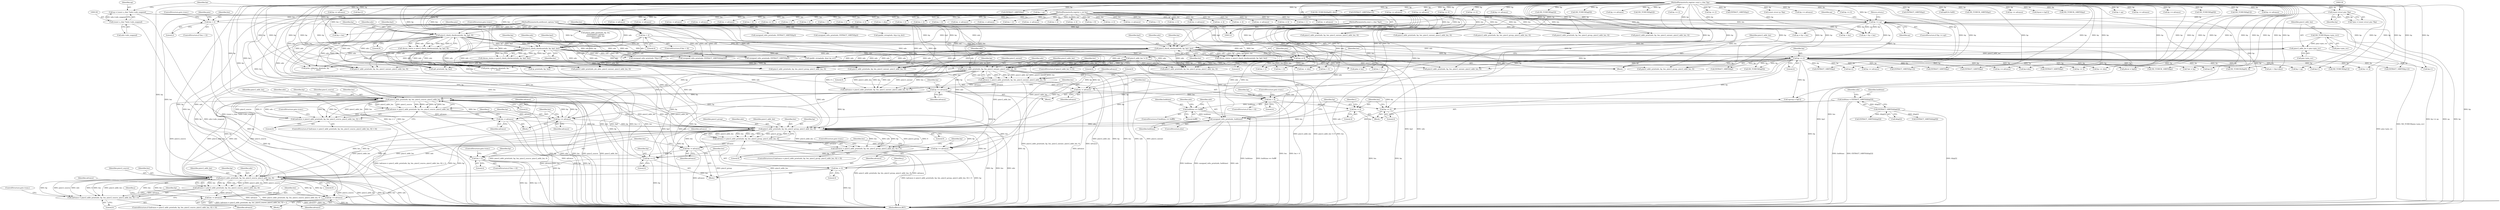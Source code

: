 digraph "0_tcpdump_5dc1860d8267b1e0cb78c9ffa2a40bea2fdb3ddc_4@pointer" {
"1000940" [label="(Call,pimv2_addr_print(ndo, bp, len, pimv2_source, pimv2_addr_len, 0))"];
"1000866" [label="(Call,pimv2_addr_print(ndo, bp, len, pimv2_group, pimv2_addr_len, 0))"];
"1000772" [label="(Call,pimv2_addr_print(ndo, bp, len, pimv2_unicast, pimv2_addr_len, 0))"];
"1000224" [label="(Call,pimv2_check_checksum(ndo, bp, bp2, 8))"];
"1000120" [label="(MethodParameterIn,netdissect_options *ndo)"];
"1000121" [label="(MethodParameterIn,register const u_char *bp)"];
"1000143" [label="(Call,bp >= ep)"];
"1000129" [label="(Call,(const struct pim *)bp)"];
"1000135" [label="(Call,ep = (const u_char *)ndo->ndo_snapend)"];
"1000137" [label="(Call,(const u_char *)ndo->ndo_snapend)"];
"1000123" [label="(MethodParameterIn,const u_char *bp2)"];
"1000236" [label="(Call,pimv2_check_checksum(ndo, bp, bp2, len))"];
"1000181" [label="(Call,len < 4)"];
"1000159" [label="(Call,len < 2)"];
"1000122" [label="(MethodParameterIn,register u_int len)"];
"1000245" [label="(Call,pimv2_check_checksum(ndo, bp, bp2, len))"];
"1000271" [label="(Call,bp += 4)"];
"1000274" [label="(Call,len -= 4)"];
"1000173" [label="(Call,pimv2_addr_len != 0)"];
"1000167" [label="(Call,pimv2_addr_len = pim->pim_rsv)"];
"1000163" [label="(Call,ND_TCHECK(pim->pim_rsv))"];
"1000940" [label="(Call,pimv2_addr_print(ndo, bp, len, pimv2_source, pimv2_addr_len, 0))"];
"1000949" [label="(Call,bp += advance)"];
"1000938" [label="(Call,advance = pimv2_addr_print(ndo, bp, len, pimv2_source, pimv2_addr_len, 0))"];
"1000781" [label="(Call,bp += advance)"];
"1000770" [label="(Call,advance = pimv2_addr_print(ndo, bp, len, pimv2_unicast, pimv2_addr_len, 0))"];
"1000912" [label="(Call,bp += 4)"];
"1000875" [label="(Call,bp += advance)"];
"1000864" [label="(Call,advance = pimv2_addr_print(ndo, bp, len, pimv2_group, pimv2_addr_len, 0))"];
"1000952" [label="(Call,len -= advance)"];
"1000915" [label="(Call,len -= 4)"];
"1000882" [label="(Call,len < 4)"];
"1000878" [label="(Call,len -= advance)"];
"1000977" [label="(Call,pimv2_addr_print(ndo, bp, len, pimv2_source, pimv2_addr_len, 0))"];
"1000986" [label="(Call,bp += advance)"];
"1000975" [label="(Call,advance = pimv2_addr_print(ndo, bp, len, pimv2_source, pimv2_addr_len, 0))"];
"1000989" [label="(Call,len -= advance)"];
"1000835" [label="(Call,unsigned_relts_print(ndo, holdtime))"];
"1000827" [label="(Call,holdtime == 0xffff)"];
"1000801" [label="(Call,holdtime = EXTRACT_16BITS(&bp[2]))"];
"1000803" [label="(Call,EXTRACT_16BITS(&bp[2]))"];
"1000838" [label="(Call,bp += 4)"];
"1000841" [label="(Call,len -= 4)"];
"1000788" [label="(Call,len < 4)"];
"1000784" [label="(Call,len -= advance)"];
"1000863" [label="(Call,(advance = pimv2_addr_print(ndo, bp, len, pimv2_group, pimv2_addr_len, 0)) < 0)"];
"1000937" [label="(Call,(advance = pimv2_addr_print(ndo, bp, len, pimv2_source, pimv2_addr_len, 0)) < 0)"];
"1000974" [label="(Call,(advance = pimv2_addr_print(ndo, bp, len, pimv2_source, pimv2_addr_len, 0)) < 0)"];
"1000976" [label="(Identifier,advance)"];
"1001291" [label="(Call,bp += advance)"];
"1000391" [label="(Call,bp+2)"];
"1000386" [label="(Call,EXTRACT_16BITS(bp))"];
"1000131" [label="(Identifier,bp)"];
"1000124" [label="(Block,)"];
"1000184" [label="(ControlStructure,goto trunc;)"];
"1000810" [label="(Identifier,ndo)"];
"1001294" [label="(Call,len -= advance)"];
"1000127" [label="(Call,*pim = (const struct pim *)bp)"];
"1000763" [label="(Block,)"];
"1000222" [label="(Call,cksum_status = pimv2_check_checksum(ndo, bp, bp2, 8))"];
"1000953" [label="(Identifier,len)"];
"1001417" [label="(Call,pimv2_addr_print(ndo, bp, len, pimv2_unicast, pimv2_addr_len, 0))"];
"1000801" [label="(Call,holdtime = EXTRACT_16BITS(&bp[2]))"];
"1000839" [label="(Identifier,bp)"];
"1000777" [label="(Identifier,pimv2_addr_len)"];
"1000297" [label="(Call,ND_TCHECK2(bp[0], 4))"];
"1000870" [label="(Identifier,pimv2_group)"];
"1000964" [label="(Block,)"];
"1000274" [label="(Call,len -= 4)"];
"1000775" [label="(Identifier,len)"];
"1001010" [label="(Call,EXTRACT_16BITS(bp))"];
"1001171" [label="(Call,bp < ep)"];
"1000977" [label="(Call,pimv2_addr_print(ndo, bp, len, pimv2_source, pimv2_addr_len, 0))"];
"1000866" [label="(Call,pimv2_addr_print(ndo, bp, len, pimv2_group, pimv2_addr_len, 0))"];
"1000843" [label="(Literal,4)"];
"1001199" [label="(Call,len -= advance)"];
"1001468" [label="(Call,len -= advance)"];
"1000926" [label="(Identifier,j)"];
"1000719" [label="(Call,len -= advance)"];
"1000500" [label="(Call,unsigned_relts_print(ndo, *(bp+1)))"];
"1000954" [label="(Identifier,advance)"];
"1000340" [label="(Call,ND_TCHECK2(bp[0], olen))"];
"1000150" [label="(Call,bp + len)"];
"1000172" [label="(ControlStructure,if (pimv2_addr_len != 0))"];
"1000990" [label="(Identifier,len)"];
"1000840" [label="(Literal,4)"];
"1000135" [label="(Call,ep = (const u_char *)ndo->ndo_snapend)"];
"1000789" [label="(Identifier,len)"];
"1000913" [label="(Identifier,bp)"];
"1000912" [label="(Call,bp += 4)"];
"1000464" [label="(Call,EXTRACT_32BITS(bp))"];
"1001429" [label="(Call,len -= advance)"];
"1000122" [label="(MethodParameterIn,register u_int len)"];
"1000769" [label="(Call,(advance = pimv2_addr_print(ndo, bp, len, pimv2_unicast, pimv2_addr_len, 0)) < 0)"];
"1001360" [label="(Call,pfxcnt = bp[0])"];
"1000145" [label="(Identifier,ep)"];
"1001383" [label="(Call,len < 4)"];
"1000167" [label="(Call,pimv2_addr_len = pim->pim_rsv)"];
"1000390" [label="(Call,EXTRACT_16BITS(bp+2))"];
"1000774" [label="(Identifier,bp)"];
"1000536" [label="(Call,*ptr = bp)"];
"1001110" [label="(Call,bp += advance)"];
"1000836" [label="(Identifier,ndo)"];
"1000716" [label="(Call,bp += advance)"];
"1000920" [label="(Identifier,j)"];
"1000841" [label="(Call,len -= 4)"];
"1000234" [label="(Call,cksum_status = pimv2_check_checksum(ndo, bp, bp2, len))"];
"1000917" [label="(Literal,4)"];
"1000168" [label="(Identifier,pimv2_addr_len)"];
"1000236" [label="(Call,pimv2_check_checksum(ndo, bp, bp2, len))"];
"1000984" [label="(Literal,0)"];
"1001157" [label="(Call,bp += 4)"];
"1000947" [label="(Literal,0)"];
"1000144" [label="(Identifier,bp)"];
"1000938" [label="(Call,advance = pimv2_addr_print(ndo, bp, len, pimv2_source, pimv2_addr_len, 0))"];
"1000635" [label="(Call,len == 0)"];
"1000137" [label="(Call,(const u_char *)ndo->ndo_snapend)"];
"1000883" [label="(Identifier,len)"];
"1000239" [label="(Identifier,bp2)"];
"1000952" [label="(Call,len -= advance)"];
"1000362" [label="(Call,unsigned_relts_print(ndo, EXTRACT_16BITS(bp)))"];
"1000143" [label="(Call,bp >= ep)"];
"1000155" [label="(Call,bp + len)"];
"1000161" [label="(Literal,2)"];
"1001117" [label="(Call,len < 1)"];
"1001366" [label="(Call,len < 2)"];
"1000867" [label="(Identifier,ndo)"];
"1000987" [label="(Identifier,bp)"];
"1000520" [label="(Call,bp+2)"];
"1001239" [label="(Call,bp += 4)"];
"1000164" [label="(Call,pim->pim_rsv)"];
"1000879" [label="(Identifier,len)"];
"1000989" [label="(Call,len -= advance)"];
"1001504" [label="(Call,pimv2_addr_print(ndo, bp, len, pimv2_group, pimv2_addr_len, 0))"];
"1001235" [label="(Call,len < 4)"];
"1000872" [label="(Literal,0)"];
"1001543" [label="(Call,len < 2)"];
"1001536" [label="(Call,bp += advance)"];
"1000832" [label="(Identifier,ndo)"];
"1001527" [label="(Call,pimv2_addr_print(ndo, bp, len, pimv2_unicast, pimv2_addr_len, 0))"];
"1000880" [label="(Identifier,advance)"];
"1000519" [label="(Call,EXTRACT_16BITS(bp+2))"];
"1000159" [label="(Call,len < 2)"];
"1001187" [label="(Call,pimv2_addr_print(ndo, bp, len,\n \t\t\t\t\t\t\t\tpimv2_unicast,\n\t\t\t\t\t\t\t\tpimv2_addr_len,\n\t\t\t\t\t\t\t\t0))"];
"1000873" [label="(Literal,0)"];
"1000556" [label="(Call,pimv2_addr_print(ndo, ptr, plen, pimv2_unicast, pimv2_addr_len, 0))"];
"1000885" [label="(ControlStructure,goto trunc;)"];
"1001055" [label="(Call,len -= 2)"];
"1000871" [label="(Identifier,pimv2_addr_len)"];
"1000187" [label="(Identifier,pim)"];
"1000770" [label="(Call,advance = pimv2_addr_print(ndo, bp, len, pimv2_unicast, pimv2_addr_len, 0))"];
"1000336" [label="(Call,len < olen)"];
"1001036" [label="(Call,len < 2)"];
"1000776" [label="(Identifier,pimv2_unicast)"];
"1000939" [label="(Identifier,advance)"];
"1000978" [label="(Identifier,ndo)"];
"1001344" [label="(Call,len < 1)"];
"1000329" [label="(Call,bp += 4)"];
"1000248" [label="(Identifier,bp2)"];
"1001040" [label="(Call,ND_TCHECK(bp[2]))"];
"1000162" [label="(ControlStructure,goto trunc;)"];
"1001203" [label="(Call,len < 2)"];
"1000275" [label="(Identifier,len)"];
"1000165" [label="(Identifier,pim)"];
"1000985" [label="(ControlStructure,goto trunc;)"];
"1000226" [label="(Identifier,bp)"];
"1000771" [label="(Identifier,advance)"];
"1000945" [label="(Identifier,pimv2_addr_len)"];
"1000794" [label="(Identifier,bp)"];
"1000293" [label="(Call,len < 4)"];
"1000784" [label="(Call,len -= advance)"];
"1001456" [label="(Call,pimv2_addr_print(ndo, bp, len, pimv2_group, pimv2_addr_len, 0))"];
"1001023" [label="(Call,ND_TCHECK(bp[0]))"];
"1000853" [label="(Block,)"];
"1000877" [label="(Identifier,advance)"];
"1001113" [label="(Call,len -= advance)"];
"1000783" [label="(Identifier,advance)"];
"1000876" [label="(Identifier,bp)"];
"1000950" [label="(Identifier,bp)"];
"1001403" [label="(Call,bp += 4)"];
"1000829" [label="(Literal,0xffff)"];
"1000892" [label="(Call,EXTRACT_16BITS(&bp[0]))"];
"1000610" [label="(Call,len < 4)"];
"1000937" [label="(Call,(advance = pimv2_addr_print(ndo, bp, len, pimv2_source, pimv2_addr_len, 0)) < 0)"];
"1000240" [label="(Identifier,len)"];
"1000582" [label="(Call,print_unknown_data(ndo, bp, \"\n\t    \", olen))"];
"1001078" [label="(Call,len -= advance)"];
"1001134" [label="(Call,len < 2)"];
"1000153" [label="(Call,ep = bp + len)"];
"1001348" [label="(Call,ND_TCHECK(bp[0]))"];
"1001196" [label="(Call,bp += advance)"];
"1001222" [label="(Call,ND_TCHECK(bp[2]))"];
"1000782" [label="(Identifier,bp)"];
"1001539" [label="(Call,len -= advance)"];
"1000663" [label="(Call,ipaddr_string(ndo, &ip->ip_src))"];
"1000707" [label="(Call,pimv2_addr_print(ndo, bp, len, pimv2_group, pimv2_addr_len, 0))"];
"1001012" [label="(Call,bp += 2)"];
"1000927" [label="(Block,)"];
"1000433" [label="(Call,EXTRACT_32BITS(bp))"];
"1001575" [label="(MethodReturn,RET)"];
"1000121" [label="(MethodParameterIn,register const u_char *bp)"];
"1000683" [label="(Call,ip6_print(ndo, bp, len))"];
"1000146" [label="(Return,return;)"];
"1001153" [label="(Call,len < 4)"];
"1000875" [label="(Call,bp += advance)"];
"1001052" [label="(Call,bp += 2)"];
"1001215" [label="(Call,EXTRACT_16BITS(bp))"];
"1000779" [label="(Literal,0)"];
"1001465" [label="(Call,bp += advance)"];
"1000332" [label="(Call,len -= 4)"];
"1000878" [label="(Call,len -= advance)"];
"1000869" [label="(Identifier,len)"];
"1000884" [label="(Literal,4)"];
"1001298" [label="(Call,len < 8)"];
"1000834" [label="(ControlStructure,else)"];
"1000626" [label="(Call,EXTRACT_32BITS(bp))"];
"1000120" [label="(MethodParameterIn,netdissect_options *ndo)"];
"1000641" [label="(Call,(const struct ip *)bp)"];
"1001426" [label="(Call,bp += advance)"];
"1000224" [label="(Call,pimv2_check_checksum(ndo, bp, bp2, 8))"];
"1001513" [label="(Call,bp += advance)"];
"1000160" [label="(Identifier,len)"];
"1000276" [label="(Literal,4)"];
"1000181" [label="(Call,len < 4)"];
"1000982" [label="(Identifier,pimv2_addr_len)"];
"1000249" [label="(Identifier,len)"];
"1000864" [label="(Call,advance = pimv2_addr_print(ndo, bp, len, pimv2_group, pimv2_addr_len, 0))"];
"1001003" [label="(Call,ND_TCHECK_16BITS(bp))"];
"1000802" [label="(Identifier,holdtime)"];
"1001015" [label="(Call,len -= 2)"];
"1001481" [label="(Call,pimv2_addr_print(ndo, bp, len, pimv2_unicast, pimv2_addr_len, 0))"];
"1000602" [label="(Call,len -= olen)"];
"1000846" [label="(Identifier,i)"];
"1000129" [label="(Call,(const struct pim *)bp)"];
"1000228" [label="(Literal,8)"];
"1000225" [label="(Identifier,ndo)"];
"1001259" [label="(Call,pimv2_addr_print(ndo, bp, len, pimv2_group, pimv2_addr_len, 0))"];
"1000742" [label="(Call,len -= advance)"];
"1000149" [label="(Identifier,ep)"];
"1001218" [label="(Call,len < 3)"];
"1000142" [label="(ControlStructure,if (bp >= ep))"];
"1000503" [label="(Call,bp+1)"];
"1000183" [label="(Literal,4)"];
"1000628" [label="(Call,bp += 4)"];
"1000874" [label="(ControlStructure,goto trunc;)"];
"1000828" [label="(Identifier,holdtime)"];
"1000288" [label="(Call,len > 0)"];
"1001282" [label="(Call,pimv2_addr_print(ndo, bp, len, pimv2_unicast, pimv2_addr_len, 0))"];
"1000986" [label="(Call,bp += advance)"];
"1000868" [label="(Identifier,bp)"];
"1000169" [label="(Call,pim->pim_rsv)"];
"1000804" [label="(Call,&bp[2])"];
"1000271" [label="(Call,bp += 4)"];
"1000631" [label="(Call,len -= 4)"];
"1000941" [label="(Identifier,ndo)"];
"1000942" [label="(Identifier,bp)"];
"1001553" [label="(Call,unsigned_relts_print(ndo, EXTRACT_16BITS(bp)))"];
"1000158" [label="(ControlStructure,if (len < 2))"];
"1001370" [label="(Call,ND_TCHECK(bp[1]))"];
"1000863" [label="(Call,(advance = pimv2_addr_print(ndo, bp, len, pimv2_group, pimv2_addr_len, 0)) < 0)"];
"1000123" [label="(MethodParameterIn,const u_char *bp2)"];
"1000979" [label="(Identifier,bp)"];
"1000749" [label="(Block,)"];
"1000148" [label="(Call,ep > bp + len)"];
"1000988" [label="(Identifier,advance)"];
"1001101" [label="(Call,pimv2_addr_print(ndo, bp, len, pimv2_group, pimv2_addr_len, 0))"];
"1000788" [label="(Call,len < 4)"];
"1000916" [label="(Identifier,len)"];
"1000272" [label="(Identifier,bp)"];
"1000787" [label="(ControlStructure,if (len < 4))"];
"1000238" [label="(Identifier,bp)"];
"1000245" [label="(Call,pimv2_check_checksum(ndo, bp, bp2, len))"];
"1000838" [label="(Call,bp += 4)"];
"1000246" [label="(Identifier,ndo)"];
"1001516" [label="(Call,len -= advance)"];
"1000946" [label="(Literal,0)"];
"1001555" [label="(Call,EXTRACT_16BITS(bp))"];
"1000540" [label="(Call,plen = len)"];
"1000139" [label="(Call,ndo->ndo_snapend)"];
"1000175" [label="(Literal,0)"];
"1001213" [label="(Call,unsigned_relts_print(ndo, EXTRACT_16BITS(bp)))"];
"1000914" [label="(Literal,4)"];
"1000862" [label="(ControlStructure,if ((advance = pimv2_addr_print(ndo, bp, len, pimv2_group, pimv2_addr_len, 0)) < 0))"];
"1000136" [label="(Identifier,ep)"];
"1000888" [label="(Identifier,bp)"];
"1001406" [label="(Call,len -= 4)"];
"1000508" [label="(Call,EXTRACT_16BITS(bp+2))"];
"1001307" [label="(Call,bp[0] & 0x80)"];
"1001207" [label="(Call,ND_TCHECK_16BITS(bp))"];
"1000273" [label="(Literal,4)"];
"1000973" [label="(ControlStructure,if ((advance = pimv2_addr_print(ndo, bp, len, pimv2_source, pimv2_addr_len, 0)) < 0))"];
"1001242" [label="(Call,len -= 4)"];
"1000491" [label="(Call,bp+1)"];
"1000178" [label="(Identifier,ndo)"];
"1001075" [label="(Call,bp += advance)"];
"1000237" [label="(Identifier,ndo)"];
"1000163" [label="(Call,ND_TCHECK(pim->pim_rsv))"];
"1000983" [label="(Literal,0)"];
"1001147" [label="(Call,frpcnt = bp[1])"];
"1000936" [label="(ControlStructure,if ((advance = pimv2_addr_print(ndo, bp, len, pimv2_source, pimv2_addr_len, 0)) < 0))"];
"1000803" [label="(Call,EXTRACT_16BITS(&bp[2]))"];
"1000778" [label="(Literal,0)"];
"1000944" [label="(Identifier,pimv2_source)"];
"1001547" [label="(Call,ND_TCHECK_16BITS(bp))"];
"1000790" [label="(Literal,4)"];
"1000594" [label="(Call,print_unknown_data(ndo, bp, \"\n\t    \", olen))"];
"1000669" [label="(Call,ipaddr_string(ndo, &ip->ip_dst))"];
"1000227" [label="(Identifier,bp2)"];
"1000796" [label="(Call,ngroup = bp[1])"];
"1000882" [label="(Call,len < 4)"];
"1000180" [label="(ControlStructure,if (len < 4))"];
"1000999" [label="(Call,len < 2)"];
"1000948" [label="(ControlStructure,goto trunc;)"];
"1001396" [label="(Call,unsigned_relts_print(ndo, EXTRACT_16BITS(&bp[2])))"];
"1000975" [label="(Call,advance = pimv2_addr_print(ndo, bp, len, pimv2_source, pimv2_addr_len, 0))"];
"1000837" [label="(Identifier,holdtime)"];
"1000827" [label="(Call,holdtime == 0xffff)"];
"1001440" [label="(Call,bp < ep)"];
"1001493" [label="(Call,len -= advance)"];
"1000980" [label="(Identifier,len)"];
"1000364" [label="(Call,EXTRACT_16BITS(bp))"];
"1001085" [label="(Call,bp < ep)"];
"1001160" [label="(Call,len -= 4)"];
"1000772" [label="(Call,pimv2_addr_print(ndo, bp, len, pimv2_unicast, pimv2_addr_len, 0))"];
"1000280" [label="(Identifier,pim)"];
"1000865" [label="(Identifier,advance)"];
"1000981" [label="(Identifier,pimv2_source)"];
"1000786" [label="(Identifier,advance)"];
"1000739" [label="(Call,bp += advance)"];
"1000974" [label="(Call,(advance = pimv2_addr_print(ndo, bp, len, pimv2_source, pimv2_addr_len, 0)) < 0)"];
"1000791" [label="(ControlStructure,goto trunc;)"];
"1000243" [label="(Call,cksum_status = pimv2_check_checksum(ndo, bp, bp2, len))"];
"1000546" [label="(Call,bp+olen)"];
"1001490" [label="(Call,bp += advance)"];
"1000835" [label="(Call,unsigned_relts_print(ndo, holdtime))"];
"1000599" [label="(Call,bp += olen)"];
"1001121" [label="(Call,ND_TCHECK(bp[0]))"];
"1000773" [label="(Identifier,ndo)"];
"1000509" [label="(Call,bp+2)"];
"1000174" [label="(Identifier,pimv2_addr_len)"];
"1000785" [label="(Identifier,len)"];
"1000826" [label="(ControlStructure,if (holdtime == 0xffff))"];
"1000940" [label="(Call,pimv2_addr_print(ndo, bp, len, pimv2_source, pimv2_addr_len, 0))"];
"1001138" [label="(Call,ND_TCHECK(bp[1]))"];
"1000247" [label="(Identifier,bp)"];
"1001268" [label="(Call,bp += advance)"];
"1000544" [label="(Call,ptr < (bp+olen))"];
"1000881" [label="(ControlStructure,if (len < 4))"];
"1000173" [label="(Call,pimv2_addr_len != 0)"];
"1001019" [label="(Call,len < 1)"];
"1000677" [label="(Call,ip_print(ndo, bp, len))"];
"1000943" [label="(Identifier,len)"];
"1000991" [label="(Identifier,advance)"];
"1001066" [label="(Call,pimv2_addr_print(ndo, bp, len, pimv2_unicast, pimv2_addr_len, 0))"];
"1000899" [label="(Call,EXTRACT_16BITS(&bp[2]))"];
"1000730" [label="(Call,pimv2_addr_print(ndo, bp, len, pimv2_unicast, pimv2_addr_len, 0))"];
"1000781" [label="(Call,bp += advance)"];
"1000951" [label="(Identifier,advance)"];
"1000842" [label="(Identifier,len)"];
"1000915" [label="(Call,len -= 4)"];
"1000963" [label="(Identifier,j)"];
"1000949" [label="(Call,bp += advance)"];
"1001271" [label="(Call,len -= advance)"];
"1000182" [label="(Identifier,len)"];
"1000940" -> "1000938"  [label="AST: "];
"1000940" -> "1000946"  [label="CFG: "];
"1000941" -> "1000940"  [label="AST: "];
"1000942" -> "1000940"  [label="AST: "];
"1000943" -> "1000940"  [label="AST: "];
"1000944" -> "1000940"  [label="AST: "];
"1000945" -> "1000940"  [label="AST: "];
"1000946" -> "1000940"  [label="AST: "];
"1000938" -> "1000940"  [label="CFG: "];
"1000940" -> "1001575"  [label="DDG: bp"];
"1000940" -> "1001575"  [label="DDG: ndo"];
"1000940" -> "1001575"  [label="DDG: len"];
"1000940" -> "1001575"  [label="DDG: pimv2_source"];
"1000940" -> "1001575"  [label="DDG: pimv2_addr_len"];
"1000940" -> "1000866"  [label="DDG: ndo"];
"1000940" -> "1000866"  [label="DDG: pimv2_addr_len"];
"1000940" -> "1000937"  [label="DDG: pimv2_addr_len"];
"1000940" -> "1000937"  [label="DDG: pimv2_source"];
"1000940" -> "1000937"  [label="DDG: 0"];
"1000940" -> "1000937"  [label="DDG: ndo"];
"1000940" -> "1000937"  [label="DDG: bp"];
"1000940" -> "1000937"  [label="DDG: len"];
"1000940" -> "1000938"  [label="DDG: pimv2_addr_len"];
"1000940" -> "1000938"  [label="DDG: pimv2_source"];
"1000940" -> "1000938"  [label="DDG: 0"];
"1000940" -> "1000938"  [label="DDG: ndo"];
"1000940" -> "1000938"  [label="DDG: bp"];
"1000940" -> "1000938"  [label="DDG: len"];
"1000866" -> "1000940"  [label="DDG: ndo"];
"1000866" -> "1000940"  [label="DDG: pimv2_addr_len"];
"1000120" -> "1000940"  [label="DDG: ndo"];
"1000949" -> "1000940"  [label="DDG: bp"];
"1000912" -> "1000940"  [label="DDG: bp"];
"1000121" -> "1000940"  [label="DDG: bp"];
"1000781" -> "1000940"  [label="DDG: bp"];
"1000271" -> "1000940"  [label="DDG: bp"];
"1000952" -> "1000940"  [label="DDG: len"];
"1000915" -> "1000940"  [label="DDG: len"];
"1000122" -> "1000940"  [label="DDG: len"];
"1000977" -> "1000940"  [label="DDG: pimv2_source"];
"1000940" -> "1000949"  [label="DDG: bp"];
"1000940" -> "1000952"  [label="DDG: len"];
"1000940" -> "1000977"  [label="DDG: ndo"];
"1000940" -> "1000977"  [label="DDG: pimv2_source"];
"1000940" -> "1000977"  [label="DDG: pimv2_addr_len"];
"1000866" -> "1000864"  [label="AST: "];
"1000866" -> "1000872"  [label="CFG: "];
"1000867" -> "1000866"  [label="AST: "];
"1000868" -> "1000866"  [label="AST: "];
"1000869" -> "1000866"  [label="AST: "];
"1000870" -> "1000866"  [label="AST: "];
"1000871" -> "1000866"  [label="AST: "];
"1000872" -> "1000866"  [label="AST: "];
"1000864" -> "1000866"  [label="CFG: "];
"1000866" -> "1001575"  [label="DDG: ndo"];
"1000866" -> "1001575"  [label="DDG: pimv2_group"];
"1000866" -> "1001575"  [label="DDG: pimv2_addr_len"];
"1000866" -> "1001575"  [label="DDG: bp"];
"1000866" -> "1001575"  [label="DDG: len"];
"1000866" -> "1000863"  [label="DDG: pimv2_addr_len"];
"1000866" -> "1000863"  [label="DDG: len"];
"1000866" -> "1000863"  [label="DDG: ndo"];
"1000866" -> "1000863"  [label="DDG: bp"];
"1000866" -> "1000863"  [label="DDG: pimv2_group"];
"1000866" -> "1000863"  [label="DDG: 0"];
"1000866" -> "1000864"  [label="DDG: pimv2_addr_len"];
"1000866" -> "1000864"  [label="DDG: len"];
"1000866" -> "1000864"  [label="DDG: ndo"];
"1000866" -> "1000864"  [label="DDG: bp"];
"1000866" -> "1000864"  [label="DDG: pimv2_group"];
"1000866" -> "1000864"  [label="DDG: 0"];
"1000772" -> "1000866"  [label="DDG: ndo"];
"1000772" -> "1000866"  [label="DDG: pimv2_addr_len"];
"1000236" -> "1000866"  [label="DDG: ndo"];
"1000835" -> "1000866"  [label="DDG: ndo"];
"1000977" -> "1000866"  [label="DDG: ndo"];
"1000977" -> "1000866"  [label="DDG: pimv2_addr_len"];
"1000245" -> "1000866"  [label="DDG: ndo"];
"1000224" -> "1000866"  [label="DDG: ndo"];
"1000120" -> "1000866"  [label="DDG: ndo"];
"1000949" -> "1000866"  [label="DDG: bp"];
"1000986" -> "1000866"  [label="DDG: bp"];
"1000838" -> "1000866"  [label="DDG: bp"];
"1000912" -> "1000866"  [label="DDG: bp"];
"1000121" -> "1000866"  [label="DDG: bp"];
"1000781" -> "1000866"  [label="DDG: bp"];
"1000271" -> "1000866"  [label="DDG: bp"];
"1000952" -> "1000866"  [label="DDG: len"];
"1000915" -> "1000866"  [label="DDG: len"];
"1000989" -> "1000866"  [label="DDG: len"];
"1000841" -> "1000866"  [label="DDG: len"];
"1000122" -> "1000866"  [label="DDG: len"];
"1000173" -> "1000866"  [label="DDG: pimv2_addr_len"];
"1000866" -> "1000875"  [label="DDG: bp"];
"1000866" -> "1000878"  [label="DDG: len"];
"1000866" -> "1000977"  [label="DDG: ndo"];
"1000866" -> "1000977"  [label="DDG: pimv2_addr_len"];
"1000772" -> "1000770"  [label="AST: "];
"1000772" -> "1000778"  [label="CFG: "];
"1000773" -> "1000772"  [label="AST: "];
"1000774" -> "1000772"  [label="AST: "];
"1000775" -> "1000772"  [label="AST: "];
"1000776" -> "1000772"  [label="AST: "];
"1000777" -> "1000772"  [label="AST: "];
"1000778" -> "1000772"  [label="AST: "];
"1000770" -> "1000772"  [label="CFG: "];
"1000772" -> "1001575"  [label="DDG: ndo"];
"1000772" -> "1001575"  [label="DDG: pimv2_unicast"];
"1000772" -> "1001575"  [label="DDG: pimv2_addr_len"];
"1000772" -> "1001575"  [label="DDG: bp"];
"1000772" -> "1001575"  [label="DDG: len"];
"1000772" -> "1000769"  [label="DDG: 0"];
"1000772" -> "1000769"  [label="DDG: bp"];
"1000772" -> "1000769"  [label="DDG: pimv2_addr_len"];
"1000772" -> "1000769"  [label="DDG: pimv2_unicast"];
"1000772" -> "1000769"  [label="DDG: len"];
"1000772" -> "1000769"  [label="DDG: ndo"];
"1000772" -> "1000770"  [label="DDG: 0"];
"1000772" -> "1000770"  [label="DDG: bp"];
"1000772" -> "1000770"  [label="DDG: pimv2_addr_len"];
"1000772" -> "1000770"  [label="DDG: pimv2_unicast"];
"1000772" -> "1000770"  [label="DDG: len"];
"1000772" -> "1000770"  [label="DDG: ndo"];
"1000224" -> "1000772"  [label="DDG: ndo"];
"1000236" -> "1000772"  [label="DDG: ndo"];
"1000245" -> "1000772"  [label="DDG: ndo"];
"1000120" -> "1000772"  [label="DDG: ndo"];
"1000271" -> "1000772"  [label="DDG: bp"];
"1000121" -> "1000772"  [label="DDG: bp"];
"1000274" -> "1000772"  [label="DDG: len"];
"1000122" -> "1000772"  [label="DDG: len"];
"1000173" -> "1000772"  [label="DDG: pimv2_addr_len"];
"1000772" -> "1000781"  [label="DDG: bp"];
"1000772" -> "1000784"  [label="DDG: len"];
"1000772" -> "1000835"  [label="DDG: ndo"];
"1000224" -> "1000222"  [label="AST: "];
"1000224" -> "1000228"  [label="CFG: "];
"1000225" -> "1000224"  [label="AST: "];
"1000226" -> "1000224"  [label="AST: "];
"1000227" -> "1000224"  [label="AST: "];
"1000228" -> "1000224"  [label="AST: "];
"1000222" -> "1000224"  [label="CFG: "];
"1000224" -> "1001575"  [label="DDG: ndo"];
"1000224" -> "1001575"  [label="DDG: bp2"];
"1000224" -> "1000222"  [label="DDG: ndo"];
"1000224" -> "1000222"  [label="DDG: bp"];
"1000224" -> "1000222"  [label="DDG: bp2"];
"1000224" -> "1000222"  [label="DDG: 8"];
"1000120" -> "1000224"  [label="DDG: ndo"];
"1000121" -> "1000224"  [label="DDG: bp"];
"1000143" -> "1000224"  [label="DDG: bp"];
"1000123" -> "1000224"  [label="DDG: bp2"];
"1000224" -> "1000236"  [label="DDG: ndo"];
"1000224" -> "1000236"  [label="DDG: bp"];
"1000224" -> "1000236"  [label="DDG: bp2"];
"1000224" -> "1000271"  [label="DDG: bp"];
"1000224" -> "1000362"  [label="DDG: ndo"];
"1000224" -> "1000500"  [label="DDG: ndo"];
"1000224" -> "1000556"  [label="DDG: ndo"];
"1000224" -> "1000582"  [label="DDG: ndo"];
"1000224" -> "1000594"  [label="DDG: ndo"];
"1000224" -> "1000663"  [label="DDG: ndo"];
"1000224" -> "1000677"  [label="DDG: ndo"];
"1000224" -> "1000683"  [label="DDG: ndo"];
"1000224" -> "1000707"  [label="DDG: ndo"];
"1000224" -> "1000835"  [label="DDG: ndo"];
"1000224" -> "1001066"  [label="DDG: ndo"];
"1000224" -> "1001259"  [label="DDG: ndo"];
"1000224" -> "1001396"  [label="DDG: ndo"];
"1000224" -> "1001481"  [label="DDG: ndo"];
"1000120" -> "1000119"  [label="AST: "];
"1000120" -> "1001575"  [label="DDG: ndo"];
"1000120" -> "1000236"  [label="DDG: ndo"];
"1000120" -> "1000245"  [label="DDG: ndo"];
"1000120" -> "1000362"  [label="DDG: ndo"];
"1000120" -> "1000500"  [label="DDG: ndo"];
"1000120" -> "1000556"  [label="DDG: ndo"];
"1000120" -> "1000582"  [label="DDG: ndo"];
"1000120" -> "1000594"  [label="DDG: ndo"];
"1000120" -> "1000663"  [label="DDG: ndo"];
"1000120" -> "1000669"  [label="DDG: ndo"];
"1000120" -> "1000677"  [label="DDG: ndo"];
"1000120" -> "1000683"  [label="DDG: ndo"];
"1000120" -> "1000707"  [label="DDG: ndo"];
"1000120" -> "1000730"  [label="DDG: ndo"];
"1000120" -> "1000835"  [label="DDG: ndo"];
"1000120" -> "1000977"  [label="DDG: ndo"];
"1000120" -> "1001066"  [label="DDG: ndo"];
"1000120" -> "1001101"  [label="DDG: ndo"];
"1000120" -> "1001187"  [label="DDG: ndo"];
"1000120" -> "1001213"  [label="DDG: ndo"];
"1000120" -> "1001259"  [label="DDG: ndo"];
"1000120" -> "1001282"  [label="DDG: ndo"];
"1000120" -> "1001396"  [label="DDG: ndo"];
"1000120" -> "1001417"  [label="DDG: ndo"];
"1000120" -> "1001456"  [label="DDG: ndo"];
"1000120" -> "1001481"  [label="DDG: ndo"];
"1000120" -> "1001504"  [label="DDG: ndo"];
"1000120" -> "1001527"  [label="DDG: ndo"];
"1000120" -> "1001553"  [label="DDG: ndo"];
"1000121" -> "1000119"  [label="AST: "];
"1000121" -> "1001575"  [label="DDG: bp"];
"1000121" -> "1000129"  [label="DDG: bp"];
"1000121" -> "1000143"  [label="DDG: bp"];
"1000121" -> "1000148"  [label="DDG: bp"];
"1000121" -> "1000150"  [label="DDG: bp"];
"1000121" -> "1000153"  [label="DDG: bp"];
"1000121" -> "1000155"  [label="DDG: bp"];
"1000121" -> "1000236"  [label="DDG: bp"];
"1000121" -> "1000245"  [label="DDG: bp"];
"1000121" -> "1000271"  [label="DDG: bp"];
"1000121" -> "1000297"  [label="DDG: bp"];
"1000121" -> "1000329"  [label="DDG: bp"];
"1000121" -> "1000340"  [label="DDG: bp"];
"1000121" -> "1000364"  [label="DDG: bp"];
"1000121" -> "1000386"  [label="DDG: bp"];
"1000121" -> "1000390"  [label="DDG: bp"];
"1000121" -> "1000391"  [label="DDG: bp"];
"1000121" -> "1000433"  [label="DDG: bp"];
"1000121" -> "1000464"  [label="DDG: bp"];
"1000121" -> "1000491"  [label="DDG: bp"];
"1000121" -> "1000503"  [label="DDG: bp"];
"1000121" -> "1000508"  [label="DDG: bp"];
"1000121" -> "1000509"  [label="DDG: bp"];
"1000121" -> "1000519"  [label="DDG: bp"];
"1000121" -> "1000520"  [label="DDG: bp"];
"1000121" -> "1000536"  [label="DDG: bp"];
"1000121" -> "1000544"  [label="DDG: bp"];
"1000121" -> "1000546"  [label="DDG: bp"];
"1000121" -> "1000582"  [label="DDG: bp"];
"1000121" -> "1000594"  [label="DDG: bp"];
"1000121" -> "1000599"  [label="DDG: bp"];
"1000121" -> "1000626"  [label="DDG: bp"];
"1000121" -> "1000628"  [label="DDG: bp"];
"1000121" -> "1000641"  [label="DDG: bp"];
"1000121" -> "1000677"  [label="DDG: bp"];
"1000121" -> "1000683"  [label="DDG: bp"];
"1000121" -> "1000707"  [label="DDG: bp"];
"1000121" -> "1000716"  [label="DDG: bp"];
"1000121" -> "1000730"  [label="DDG: bp"];
"1000121" -> "1000739"  [label="DDG: bp"];
"1000121" -> "1000781"  [label="DDG: bp"];
"1000121" -> "1000796"  [label="DDG: bp"];
"1000121" -> "1000838"  [label="DDG: bp"];
"1000121" -> "1000875"  [label="DDG: bp"];
"1000121" -> "1000912"  [label="DDG: bp"];
"1000121" -> "1000949"  [label="DDG: bp"];
"1000121" -> "1000977"  [label="DDG: bp"];
"1000121" -> "1000986"  [label="DDG: bp"];
"1000121" -> "1001003"  [label="DDG: bp"];
"1000121" -> "1001010"  [label="DDG: bp"];
"1000121" -> "1001012"  [label="DDG: bp"];
"1000121" -> "1001023"  [label="DDG: bp"];
"1000121" -> "1001040"  [label="DDG: bp"];
"1000121" -> "1001052"  [label="DDG: bp"];
"1000121" -> "1001066"  [label="DDG: bp"];
"1000121" -> "1001075"  [label="DDG: bp"];
"1000121" -> "1001085"  [label="DDG: bp"];
"1000121" -> "1001101"  [label="DDG: bp"];
"1000121" -> "1001110"  [label="DDG: bp"];
"1000121" -> "1001121"  [label="DDG: bp"];
"1000121" -> "1001138"  [label="DDG: bp"];
"1000121" -> "1001147"  [label="DDG: bp"];
"1000121" -> "1001157"  [label="DDG: bp"];
"1000121" -> "1001171"  [label="DDG: bp"];
"1000121" -> "1001187"  [label="DDG: bp"];
"1000121" -> "1001196"  [label="DDG: bp"];
"1000121" -> "1001207"  [label="DDG: bp"];
"1000121" -> "1001215"  [label="DDG: bp"];
"1000121" -> "1001222"  [label="DDG: bp"];
"1000121" -> "1001239"  [label="DDG: bp"];
"1000121" -> "1001259"  [label="DDG: bp"];
"1000121" -> "1001268"  [label="DDG: bp"];
"1000121" -> "1001282"  [label="DDG: bp"];
"1000121" -> "1001291"  [label="DDG: bp"];
"1000121" -> "1001307"  [label="DDG: bp"];
"1000121" -> "1001348"  [label="DDG: bp"];
"1000121" -> "1001360"  [label="DDG: bp"];
"1000121" -> "1001370"  [label="DDG: bp"];
"1000121" -> "1001403"  [label="DDG: bp"];
"1000121" -> "1001417"  [label="DDG: bp"];
"1000121" -> "1001426"  [label="DDG: bp"];
"1000121" -> "1001440"  [label="DDG: bp"];
"1000121" -> "1001456"  [label="DDG: bp"];
"1000121" -> "1001465"  [label="DDG: bp"];
"1000121" -> "1001481"  [label="DDG: bp"];
"1000121" -> "1001490"  [label="DDG: bp"];
"1000121" -> "1001504"  [label="DDG: bp"];
"1000121" -> "1001513"  [label="DDG: bp"];
"1000121" -> "1001527"  [label="DDG: bp"];
"1000121" -> "1001536"  [label="DDG: bp"];
"1000121" -> "1001547"  [label="DDG: bp"];
"1000121" -> "1001555"  [label="DDG: bp"];
"1000143" -> "1000142"  [label="AST: "];
"1000143" -> "1000145"  [label="CFG: "];
"1000144" -> "1000143"  [label="AST: "];
"1000145" -> "1000143"  [label="AST: "];
"1000146" -> "1000143"  [label="CFG: "];
"1000149" -> "1000143"  [label="CFG: "];
"1000143" -> "1001575"  [label="DDG: bp"];
"1000143" -> "1001575"  [label="DDG: ep"];
"1000143" -> "1001575"  [label="DDG: bp >= ep"];
"1000129" -> "1000143"  [label="DDG: bp"];
"1000135" -> "1000143"  [label="DDG: ep"];
"1000143" -> "1000148"  [label="DDG: ep"];
"1000143" -> "1000148"  [label="DDG: bp"];
"1000143" -> "1000150"  [label="DDG: bp"];
"1000143" -> "1000153"  [label="DDG: bp"];
"1000143" -> "1000155"  [label="DDG: bp"];
"1000143" -> "1000245"  [label="DDG: bp"];
"1000143" -> "1000271"  [label="DDG: bp"];
"1000129" -> "1000127"  [label="AST: "];
"1000129" -> "1000131"  [label="CFG: "];
"1000130" -> "1000129"  [label="AST: "];
"1000131" -> "1000129"  [label="AST: "];
"1000127" -> "1000129"  [label="CFG: "];
"1000129" -> "1000127"  [label="DDG: bp"];
"1000135" -> "1000124"  [label="AST: "];
"1000135" -> "1000137"  [label="CFG: "];
"1000136" -> "1000135"  [label="AST: "];
"1000137" -> "1000135"  [label="AST: "];
"1000144" -> "1000135"  [label="CFG: "];
"1000135" -> "1001575"  [label="DDG: (const u_char *)ndo->ndo_snapend"];
"1000137" -> "1000135"  [label="DDG: ndo->ndo_snapend"];
"1000137" -> "1000139"  [label="CFG: "];
"1000138" -> "1000137"  [label="AST: "];
"1000139" -> "1000137"  [label="AST: "];
"1000137" -> "1001575"  [label="DDG: ndo->ndo_snapend"];
"1000123" -> "1000119"  [label="AST: "];
"1000123" -> "1001575"  [label="DDG: bp2"];
"1000123" -> "1000236"  [label="DDG: bp2"];
"1000123" -> "1000245"  [label="DDG: bp2"];
"1000236" -> "1000234"  [label="AST: "];
"1000236" -> "1000240"  [label="CFG: "];
"1000237" -> "1000236"  [label="AST: "];
"1000238" -> "1000236"  [label="AST: "];
"1000239" -> "1000236"  [label="AST: "];
"1000240" -> "1000236"  [label="AST: "];
"1000234" -> "1000236"  [label="CFG: "];
"1000236" -> "1001575"  [label="DDG: ndo"];
"1000236" -> "1001575"  [label="DDG: bp2"];
"1000236" -> "1000234"  [label="DDG: ndo"];
"1000236" -> "1000234"  [label="DDG: bp"];
"1000236" -> "1000234"  [label="DDG: bp2"];
"1000236" -> "1000234"  [label="DDG: len"];
"1000181" -> "1000236"  [label="DDG: len"];
"1000122" -> "1000236"  [label="DDG: len"];
"1000236" -> "1000271"  [label="DDG: bp"];
"1000236" -> "1000274"  [label="DDG: len"];
"1000236" -> "1000362"  [label="DDG: ndo"];
"1000236" -> "1000500"  [label="DDG: ndo"];
"1000236" -> "1000556"  [label="DDG: ndo"];
"1000236" -> "1000582"  [label="DDG: ndo"];
"1000236" -> "1000594"  [label="DDG: ndo"];
"1000236" -> "1000663"  [label="DDG: ndo"];
"1000236" -> "1000677"  [label="DDG: ndo"];
"1000236" -> "1000683"  [label="DDG: ndo"];
"1000236" -> "1000707"  [label="DDG: ndo"];
"1000236" -> "1000835"  [label="DDG: ndo"];
"1000236" -> "1001066"  [label="DDG: ndo"];
"1000236" -> "1001259"  [label="DDG: ndo"];
"1000236" -> "1001396"  [label="DDG: ndo"];
"1000236" -> "1001481"  [label="DDG: ndo"];
"1000181" -> "1000180"  [label="AST: "];
"1000181" -> "1000183"  [label="CFG: "];
"1000182" -> "1000181"  [label="AST: "];
"1000183" -> "1000181"  [label="AST: "];
"1000184" -> "1000181"  [label="CFG: "];
"1000187" -> "1000181"  [label="CFG: "];
"1000181" -> "1001575"  [label="DDG: len"];
"1000181" -> "1001575"  [label="DDG: len < 4"];
"1000159" -> "1000181"  [label="DDG: len"];
"1000122" -> "1000181"  [label="DDG: len"];
"1000181" -> "1000245"  [label="DDG: len"];
"1000181" -> "1000274"  [label="DDG: len"];
"1000159" -> "1000158"  [label="AST: "];
"1000159" -> "1000161"  [label="CFG: "];
"1000160" -> "1000159"  [label="AST: "];
"1000161" -> "1000159"  [label="AST: "];
"1000162" -> "1000159"  [label="CFG: "];
"1000165" -> "1000159"  [label="CFG: "];
"1000159" -> "1001575"  [label="DDG: len < 2"];
"1000159" -> "1001575"  [label="DDG: len"];
"1000122" -> "1000159"  [label="DDG: len"];
"1000122" -> "1000119"  [label="AST: "];
"1000122" -> "1001575"  [label="DDG: len"];
"1000122" -> "1000148"  [label="DDG: len"];
"1000122" -> "1000150"  [label="DDG: len"];
"1000122" -> "1000153"  [label="DDG: len"];
"1000122" -> "1000155"  [label="DDG: len"];
"1000122" -> "1000245"  [label="DDG: len"];
"1000122" -> "1000274"  [label="DDG: len"];
"1000122" -> "1000288"  [label="DDG: len"];
"1000122" -> "1000293"  [label="DDG: len"];
"1000122" -> "1000332"  [label="DDG: len"];
"1000122" -> "1000336"  [label="DDG: len"];
"1000122" -> "1000540"  [label="DDG: len"];
"1000122" -> "1000602"  [label="DDG: len"];
"1000122" -> "1000610"  [label="DDG: len"];
"1000122" -> "1000631"  [label="DDG: len"];
"1000122" -> "1000635"  [label="DDG: len"];
"1000122" -> "1000677"  [label="DDG: len"];
"1000122" -> "1000683"  [label="DDG: len"];
"1000122" -> "1000707"  [label="DDG: len"];
"1000122" -> "1000719"  [label="DDG: len"];
"1000122" -> "1000730"  [label="DDG: len"];
"1000122" -> "1000742"  [label="DDG: len"];
"1000122" -> "1000784"  [label="DDG: len"];
"1000122" -> "1000788"  [label="DDG: len"];
"1000122" -> "1000841"  [label="DDG: len"];
"1000122" -> "1000878"  [label="DDG: len"];
"1000122" -> "1000882"  [label="DDG: len"];
"1000122" -> "1000915"  [label="DDG: len"];
"1000122" -> "1000952"  [label="DDG: len"];
"1000122" -> "1000977"  [label="DDG: len"];
"1000122" -> "1000989"  [label="DDG: len"];
"1000122" -> "1000999"  [label="DDG: len"];
"1000122" -> "1001015"  [label="DDG: len"];
"1000122" -> "1001019"  [label="DDG: len"];
"1000122" -> "1001036"  [label="DDG: len"];
"1000122" -> "1001055"  [label="DDG: len"];
"1000122" -> "1001066"  [label="DDG: len"];
"1000122" -> "1001078"  [label="DDG: len"];
"1000122" -> "1001101"  [label="DDG: len"];
"1000122" -> "1001113"  [label="DDG: len"];
"1000122" -> "1001117"  [label="DDG: len"];
"1000122" -> "1001134"  [label="DDG: len"];
"1000122" -> "1001153"  [label="DDG: len"];
"1000122" -> "1001160"  [label="DDG: len"];
"1000122" -> "1001187"  [label="DDG: len"];
"1000122" -> "1001199"  [label="DDG: len"];
"1000122" -> "1001203"  [label="DDG: len"];
"1000122" -> "1001218"  [label="DDG: len"];
"1000122" -> "1001235"  [label="DDG: len"];
"1000122" -> "1001242"  [label="DDG: len"];
"1000122" -> "1001259"  [label="DDG: len"];
"1000122" -> "1001271"  [label="DDG: len"];
"1000122" -> "1001282"  [label="DDG: len"];
"1000122" -> "1001294"  [label="DDG: len"];
"1000122" -> "1001298"  [label="DDG: len"];
"1000122" -> "1001344"  [label="DDG: len"];
"1000122" -> "1001366"  [label="DDG: len"];
"1000122" -> "1001383"  [label="DDG: len"];
"1000122" -> "1001406"  [label="DDG: len"];
"1000122" -> "1001417"  [label="DDG: len"];
"1000122" -> "1001429"  [label="DDG: len"];
"1000122" -> "1001456"  [label="DDG: len"];
"1000122" -> "1001468"  [label="DDG: len"];
"1000122" -> "1001481"  [label="DDG: len"];
"1000122" -> "1001493"  [label="DDG: len"];
"1000122" -> "1001504"  [label="DDG: len"];
"1000122" -> "1001516"  [label="DDG: len"];
"1000122" -> "1001527"  [label="DDG: len"];
"1000122" -> "1001539"  [label="DDG: len"];
"1000122" -> "1001543"  [label="DDG: len"];
"1000245" -> "1000243"  [label="AST: "];
"1000245" -> "1000249"  [label="CFG: "];
"1000246" -> "1000245"  [label="AST: "];
"1000247" -> "1000245"  [label="AST: "];
"1000248" -> "1000245"  [label="AST: "];
"1000249" -> "1000245"  [label="AST: "];
"1000243" -> "1000245"  [label="CFG: "];
"1000245" -> "1001575"  [label="DDG: bp2"];
"1000245" -> "1001575"  [label="DDG: ndo"];
"1000245" -> "1000243"  [label="DDG: ndo"];
"1000245" -> "1000243"  [label="DDG: bp"];
"1000245" -> "1000243"  [label="DDG: bp2"];
"1000245" -> "1000243"  [label="DDG: len"];
"1000245" -> "1000271"  [label="DDG: bp"];
"1000245" -> "1000274"  [label="DDG: len"];
"1000245" -> "1000362"  [label="DDG: ndo"];
"1000245" -> "1000500"  [label="DDG: ndo"];
"1000245" -> "1000556"  [label="DDG: ndo"];
"1000245" -> "1000582"  [label="DDG: ndo"];
"1000245" -> "1000594"  [label="DDG: ndo"];
"1000245" -> "1000663"  [label="DDG: ndo"];
"1000245" -> "1000677"  [label="DDG: ndo"];
"1000245" -> "1000683"  [label="DDG: ndo"];
"1000245" -> "1000707"  [label="DDG: ndo"];
"1000245" -> "1000835"  [label="DDG: ndo"];
"1000245" -> "1001066"  [label="DDG: ndo"];
"1000245" -> "1001259"  [label="DDG: ndo"];
"1000245" -> "1001396"  [label="DDG: ndo"];
"1000245" -> "1001481"  [label="DDG: ndo"];
"1000271" -> "1000124"  [label="AST: "];
"1000271" -> "1000273"  [label="CFG: "];
"1000272" -> "1000271"  [label="AST: "];
"1000273" -> "1000271"  [label="AST: "];
"1000275" -> "1000271"  [label="CFG: "];
"1000271" -> "1001575"  [label="DDG: bp"];
"1000271" -> "1000297"  [label="DDG: bp"];
"1000271" -> "1000329"  [label="DDG: bp"];
"1000271" -> "1000364"  [label="DDG: bp"];
"1000271" -> "1000386"  [label="DDG: bp"];
"1000271" -> "1000433"  [label="DDG: bp"];
"1000271" -> "1000464"  [label="DDG: bp"];
"1000271" -> "1000491"  [label="DDG: bp"];
"1000271" -> "1000503"  [label="DDG: bp"];
"1000271" -> "1000508"  [label="DDG: bp"];
"1000271" -> "1000509"  [label="DDG: bp"];
"1000271" -> "1000519"  [label="DDG: bp"];
"1000271" -> "1000520"  [label="DDG: bp"];
"1000271" -> "1000536"  [label="DDG: bp"];
"1000271" -> "1000544"  [label="DDG: bp"];
"1000271" -> "1000546"  [label="DDG: bp"];
"1000271" -> "1000582"  [label="DDG: bp"];
"1000271" -> "1000594"  [label="DDG: bp"];
"1000271" -> "1000599"  [label="DDG: bp"];
"1000271" -> "1000626"  [label="DDG: bp"];
"1000271" -> "1000677"  [label="DDG: bp"];
"1000271" -> "1000683"  [label="DDG: bp"];
"1000271" -> "1000707"  [label="DDG: bp"];
"1000271" -> "1000796"  [label="DDG: bp"];
"1000271" -> "1000838"  [label="DDG: bp"];
"1000271" -> "1000875"  [label="DDG: bp"];
"1000271" -> "1000912"  [label="DDG: bp"];
"1000271" -> "1000949"  [label="DDG: bp"];
"1000271" -> "1000977"  [label="DDG: bp"];
"1000271" -> "1000986"  [label="DDG: bp"];
"1000271" -> "1001003"  [label="DDG: bp"];
"1000271" -> "1001259"  [label="DDG: bp"];
"1000271" -> "1001348"  [label="DDG: bp"];
"1000271" -> "1001360"  [label="DDG: bp"];
"1000271" -> "1001370"  [label="DDG: bp"];
"1000271" -> "1001403"  [label="DDG: bp"];
"1000271" -> "1001417"  [label="DDG: bp"];
"1000271" -> "1001426"  [label="DDG: bp"];
"1000271" -> "1001440"  [label="DDG: bp"];
"1000271" -> "1001456"  [label="DDG: bp"];
"1000271" -> "1001465"  [label="DDG: bp"];
"1000271" -> "1001481"  [label="DDG: bp"];
"1000274" -> "1000124"  [label="AST: "];
"1000274" -> "1000276"  [label="CFG: "];
"1000275" -> "1000274"  [label="AST: "];
"1000276" -> "1000274"  [label="AST: "];
"1000280" -> "1000274"  [label="CFG: "];
"1000274" -> "1001575"  [label="DDG: len"];
"1000274" -> "1000288"  [label="DDG: len"];
"1000274" -> "1000540"  [label="DDG: len"];
"1000274" -> "1000602"  [label="DDG: len"];
"1000274" -> "1000610"  [label="DDG: len"];
"1000274" -> "1000677"  [label="DDG: len"];
"1000274" -> "1000683"  [label="DDG: len"];
"1000274" -> "1000707"  [label="DDG: len"];
"1000274" -> "1000788"  [label="DDG: len"];
"1000274" -> "1000999"  [label="DDG: len"];
"1000274" -> "1001259"  [label="DDG: len"];
"1000274" -> "1001344"  [label="DDG: len"];
"1000274" -> "1001481"  [label="DDG: len"];
"1000173" -> "1000172"  [label="AST: "];
"1000173" -> "1000175"  [label="CFG: "];
"1000174" -> "1000173"  [label="AST: "];
"1000175" -> "1000173"  [label="AST: "];
"1000178" -> "1000173"  [label="CFG: "];
"1000182" -> "1000173"  [label="CFG: "];
"1000173" -> "1001575"  [label="DDG: pimv2_addr_len != 0"];
"1000173" -> "1001575"  [label="DDG: pimv2_addr_len"];
"1000167" -> "1000173"  [label="DDG: pimv2_addr_len"];
"1000173" -> "1000556"  [label="DDG: pimv2_addr_len"];
"1000173" -> "1000707"  [label="DDG: pimv2_addr_len"];
"1000173" -> "1001066"  [label="DDG: pimv2_addr_len"];
"1000173" -> "1001259"  [label="DDG: pimv2_addr_len"];
"1000173" -> "1001417"  [label="DDG: pimv2_addr_len"];
"1000173" -> "1001481"  [label="DDG: pimv2_addr_len"];
"1000167" -> "1000124"  [label="AST: "];
"1000167" -> "1000169"  [label="CFG: "];
"1000168" -> "1000167"  [label="AST: "];
"1000169" -> "1000167"  [label="AST: "];
"1000174" -> "1000167"  [label="CFG: "];
"1000167" -> "1001575"  [label="DDG: pim->pim_rsv"];
"1000163" -> "1000167"  [label="DDG: pim->pim_rsv"];
"1000163" -> "1000124"  [label="AST: "];
"1000163" -> "1000164"  [label="CFG: "];
"1000164" -> "1000163"  [label="AST: "];
"1000168" -> "1000163"  [label="CFG: "];
"1000163" -> "1001575"  [label="DDG: ND_TCHECK(pim->pim_rsv)"];
"1000949" -> "1000927"  [label="AST: "];
"1000949" -> "1000951"  [label="CFG: "];
"1000950" -> "1000949"  [label="AST: "];
"1000951" -> "1000949"  [label="AST: "];
"1000953" -> "1000949"  [label="CFG: "];
"1000949" -> "1001575"  [label="DDG: bp"];
"1000938" -> "1000949"  [label="DDG: advance"];
"1000781" -> "1000949"  [label="DDG: bp"];
"1000949" -> "1000977"  [label="DDG: bp"];
"1000938" -> "1000937"  [label="AST: "];
"1000939" -> "1000938"  [label="AST: "];
"1000947" -> "1000938"  [label="CFG: "];
"1000938" -> "1001575"  [label="DDG: advance"];
"1000938" -> "1001575"  [label="DDG: pimv2_addr_print(ndo, bp, len, pimv2_source, pimv2_addr_len, 0)"];
"1000938" -> "1000937"  [label="DDG: advance"];
"1000938" -> "1000952"  [label="DDG: advance"];
"1000781" -> "1000763"  [label="AST: "];
"1000781" -> "1000783"  [label="CFG: "];
"1000782" -> "1000781"  [label="AST: "];
"1000783" -> "1000781"  [label="AST: "];
"1000785" -> "1000781"  [label="CFG: "];
"1000781" -> "1001575"  [label="DDG: bp"];
"1000770" -> "1000781"  [label="DDG: advance"];
"1000781" -> "1000796"  [label="DDG: bp"];
"1000781" -> "1000838"  [label="DDG: bp"];
"1000781" -> "1000875"  [label="DDG: bp"];
"1000781" -> "1000912"  [label="DDG: bp"];
"1000781" -> "1000977"  [label="DDG: bp"];
"1000781" -> "1000986"  [label="DDG: bp"];
"1000770" -> "1000769"  [label="AST: "];
"1000771" -> "1000770"  [label="AST: "];
"1000779" -> "1000770"  [label="CFG: "];
"1000770" -> "1001575"  [label="DDG: pimv2_addr_print(ndo, bp, len, pimv2_unicast, pimv2_addr_len, 0)"];
"1000770" -> "1001575"  [label="DDG: advance"];
"1000770" -> "1000769"  [label="DDG: advance"];
"1000770" -> "1000784"  [label="DDG: advance"];
"1000912" -> "1000853"  [label="AST: "];
"1000912" -> "1000914"  [label="CFG: "];
"1000913" -> "1000912"  [label="AST: "];
"1000914" -> "1000912"  [label="AST: "];
"1000916" -> "1000912"  [label="CFG: "];
"1000912" -> "1001575"  [label="DDG: bp"];
"1000875" -> "1000912"  [label="DDG: bp"];
"1000912" -> "1000977"  [label="DDG: bp"];
"1000875" -> "1000853"  [label="AST: "];
"1000875" -> "1000877"  [label="CFG: "];
"1000876" -> "1000875"  [label="AST: "];
"1000877" -> "1000875"  [label="AST: "];
"1000879" -> "1000875"  [label="CFG: "];
"1000875" -> "1001575"  [label="DDG: bp"];
"1000864" -> "1000875"  [label="DDG: advance"];
"1000864" -> "1000863"  [label="AST: "];
"1000865" -> "1000864"  [label="AST: "];
"1000873" -> "1000864"  [label="CFG: "];
"1000864" -> "1001575"  [label="DDG: pimv2_addr_print(ndo, bp, len, pimv2_group, pimv2_addr_len, 0)"];
"1000864" -> "1001575"  [label="DDG: advance"];
"1000864" -> "1000863"  [label="DDG: advance"];
"1000864" -> "1000878"  [label="DDG: advance"];
"1000952" -> "1000927"  [label="AST: "];
"1000952" -> "1000954"  [label="CFG: "];
"1000953" -> "1000952"  [label="AST: "];
"1000954" -> "1000952"  [label="AST: "];
"1000926" -> "1000952"  [label="CFG: "];
"1000952" -> "1001575"  [label="DDG: len"];
"1000952" -> "1001575"  [label="DDG: advance"];
"1000952" -> "1000977"  [label="DDG: len"];
"1000915" -> "1000853"  [label="AST: "];
"1000915" -> "1000917"  [label="CFG: "];
"1000916" -> "1000915"  [label="AST: "];
"1000917" -> "1000915"  [label="AST: "];
"1000920" -> "1000915"  [label="CFG: "];
"1000915" -> "1001575"  [label="DDG: len"];
"1000882" -> "1000915"  [label="DDG: len"];
"1000915" -> "1000977"  [label="DDG: len"];
"1000882" -> "1000881"  [label="AST: "];
"1000882" -> "1000884"  [label="CFG: "];
"1000883" -> "1000882"  [label="AST: "];
"1000884" -> "1000882"  [label="AST: "];
"1000885" -> "1000882"  [label="CFG: "];
"1000888" -> "1000882"  [label="CFG: "];
"1000882" -> "1001575"  [label="DDG: len"];
"1000882" -> "1001575"  [label="DDG: len < 4"];
"1000878" -> "1000882"  [label="DDG: len"];
"1000878" -> "1000853"  [label="AST: "];
"1000878" -> "1000880"  [label="CFG: "];
"1000879" -> "1000878"  [label="AST: "];
"1000880" -> "1000878"  [label="AST: "];
"1000883" -> "1000878"  [label="CFG: "];
"1000878" -> "1001575"  [label="DDG: advance"];
"1000977" -> "1000975"  [label="AST: "];
"1000977" -> "1000983"  [label="CFG: "];
"1000978" -> "1000977"  [label="AST: "];
"1000979" -> "1000977"  [label="AST: "];
"1000980" -> "1000977"  [label="AST: "];
"1000981" -> "1000977"  [label="AST: "];
"1000982" -> "1000977"  [label="AST: "];
"1000983" -> "1000977"  [label="AST: "];
"1000975" -> "1000977"  [label="CFG: "];
"1000977" -> "1001575"  [label="DDG: pimv2_source"];
"1000977" -> "1001575"  [label="DDG: pimv2_addr_len"];
"1000977" -> "1001575"  [label="DDG: bp"];
"1000977" -> "1001575"  [label="DDG: len"];
"1000977" -> "1001575"  [label="DDG: ndo"];
"1000977" -> "1000974"  [label="DDG: len"];
"1000977" -> "1000974"  [label="DDG: bp"];
"1000977" -> "1000974"  [label="DDG: ndo"];
"1000977" -> "1000974"  [label="DDG: 0"];
"1000977" -> "1000974"  [label="DDG: pimv2_addr_len"];
"1000977" -> "1000974"  [label="DDG: pimv2_source"];
"1000977" -> "1000975"  [label="DDG: len"];
"1000977" -> "1000975"  [label="DDG: bp"];
"1000977" -> "1000975"  [label="DDG: ndo"];
"1000977" -> "1000975"  [label="DDG: 0"];
"1000977" -> "1000975"  [label="DDG: pimv2_addr_len"];
"1000977" -> "1000975"  [label="DDG: pimv2_source"];
"1000986" -> "1000977"  [label="DDG: bp"];
"1000989" -> "1000977"  [label="DDG: len"];
"1000977" -> "1000986"  [label="DDG: bp"];
"1000977" -> "1000989"  [label="DDG: len"];
"1000986" -> "1000964"  [label="AST: "];
"1000986" -> "1000988"  [label="CFG: "];
"1000987" -> "1000986"  [label="AST: "];
"1000988" -> "1000986"  [label="AST: "];
"1000990" -> "1000986"  [label="CFG: "];
"1000986" -> "1001575"  [label="DDG: bp"];
"1000975" -> "1000986"  [label="DDG: advance"];
"1000975" -> "1000974"  [label="AST: "];
"1000976" -> "1000975"  [label="AST: "];
"1000984" -> "1000975"  [label="CFG: "];
"1000975" -> "1001575"  [label="DDG: pimv2_addr_print(ndo, bp, len, pimv2_source, pimv2_addr_len, 0)"];
"1000975" -> "1001575"  [label="DDG: advance"];
"1000975" -> "1000974"  [label="DDG: advance"];
"1000975" -> "1000989"  [label="DDG: advance"];
"1000989" -> "1000964"  [label="AST: "];
"1000989" -> "1000991"  [label="CFG: "];
"1000990" -> "1000989"  [label="AST: "];
"1000991" -> "1000989"  [label="AST: "];
"1000963" -> "1000989"  [label="CFG: "];
"1000989" -> "1001575"  [label="DDG: advance"];
"1000989" -> "1001575"  [label="DDG: len"];
"1000835" -> "1000834"  [label="AST: "];
"1000835" -> "1000837"  [label="CFG: "];
"1000836" -> "1000835"  [label="AST: "];
"1000837" -> "1000835"  [label="AST: "];
"1000839" -> "1000835"  [label="CFG: "];
"1000835" -> "1001575"  [label="DDG: unsigned_relts_print(ndo, holdtime)"];
"1000835" -> "1001575"  [label="DDG: ndo"];
"1000835" -> "1001575"  [label="DDG: holdtime"];
"1000827" -> "1000835"  [label="DDG: holdtime"];
"1000827" -> "1000826"  [label="AST: "];
"1000827" -> "1000829"  [label="CFG: "];
"1000828" -> "1000827"  [label="AST: "];
"1000829" -> "1000827"  [label="AST: "];
"1000832" -> "1000827"  [label="CFG: "];
"1000836" -> "1000827"  [label="CFG: "];
"1000827" -> "1001575"  [label="DDG: holdtime == 0xffff"];
"1000827" -> "1001575"  [label="DDG: holdtime"];
"1000801" -> "1000827"  [label="DDG: holdtime"];
"1000801" -> "1000749"  [label="AST: "];
"1000801" -> "1000803"  [label="CFG: "];
"1000802" -> "1000801"  [label="AST: "];
"1000803" -> "1000801"  [label="AST: "];
"1000810" -> "1000801"  [label="CFG: "];
"1000801" -> "1001575"  [label="DDG: EXTRACT_16BITS(&bp[2])"];
"1000801" -> "1001575"  [label="DDG: holdtime"];
"1000803" -> "1000801"  [label="DDG: &bp[2]"];
"1000803" -> "1000804"  [label="CFG: "];
"1000804" -> "1000803"  [label="AST: "];
"1000803" -> "1001575"  [label="DDG: &bp[2]"];
"1000803" -> "1000892"  [label="DDG: &bp[2]"];
"1000803" -> "1000899"  [label="DDG: &bp[2]"];
"1000838" -> "1000749"  [label="AST: "];
"1000838" -> "1000840"  [label="CFG: "];
"1000839" -> "1000838"  [label="AST: "];
"1000840" -> "1000838"  [label="AST: "];
"1000842" -> "1000838"  [label="CFG: "];
"1000838" -> "1001575"  [label="DDG: bp"];
"1000841" -> "1000749"  [label="AST: "];
"1000841" -> "1000843"  [label="CFG: "];
"1000842" -> "1000841"  [label="AST: "];
"1000843" -> "1000841"  [label="AST: "];
"1000846" -> "1000841"  [label="CFG: "];
"1000841" -> "1001575"  [label="DDG: len"];
"1000788" -> "1000841"  [label="DDG: len"];
"1000788" -> "1000787"  [label="AST: "];
"1000788" -> "1000790"  [label="CFG: "];
"1000789" -> "1000788"  [label="AST: "];
"1000790" -> "1000788"  [label="AST: "];
"1000791" -> "1000788"  [label="CFG: "];
"1000794" -> "1000788"  [label="CFG: "];
"1000788" -> "1001575"  [label="DDG: len"];
"1000788" -> "1001575"  [label="DDG: len < 4"];
"1000784" -> "1000788"  [label="DDG: len"];
"1000784" -> "1000763"  [label="AST: "];
"1000784" -> "1000786"  [label="CFG: "];
"1000785" -> "1000784"  [label="AST: "];
"1000786" -> "1000784"  [label="AST: "];
"1000789" -> "1000784"  [label="CFG: "];
"1000784" -> "1001575"  [label="DDG: advance"];
"1000863" -> "1000862"  [label="AST: "];
"1000863" -> "1000873"  [label="CFG: "];
"1000873" -> "1000863"  [label="AST: "];
"1000874" -> "1000863"  [label="CFG: "];
"1000876" -> "1000863"  [label="CFG: "];
"1000863" -> "1001575"  [label="DDG: (advance = pimv2_addr_print(ndo, bp, len, pimv2_group, pimv2_addr_len, 0)) < 0"];
"1000937" -> "1000936"  [label="AST: "];
"1000937" -> "1000947"  [label="CFG: "];
"1000947" -> "1000937"  [label="AST: "];
"1000948" -> "1000937"  [label="CFG: "];
"1000950" -> "1000937"  [label="CFG: "];
"1000937" -> "1001575"  [label="DDG: (advance = pimv2_addr_print(ndo, bp, len, pimv2_source, pimv2_addr_len, 0)) < 0"];
"1000974" -> "1000973"  [label="AST: "];
"1000974" -> "1000984"  [label="CFG: "];
"1000984" -> "1000974"  [label="AST: "];
"1000985" -> "1000974"  [label="CFG: "];
"1000987" -> "1000974"  [label="CFG: "];
"1000974" -> "1001575"  [label="DDG: (advance = pimv2_addr_print(ndo, bp, len, pimv2_source, pimv2_addr_len, 0)) < 0"];
}
